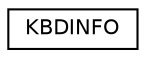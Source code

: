 digraph "Graphical Class Hierarchy"
{
  edge [fontname="Helvetica",fontsize="10",labelfontname="Helvetica",labelfontsize="10"];
  node [fontname="Helvetica",fontsize="10",shape=record];
  rankdir="LR";
  Node1 [label="KBDINFO",height=0.2,width=0.4,color="black", fillcolor="white", style="filled",URL="$struct_k_b_d_i_n_f_o.html"];
}
